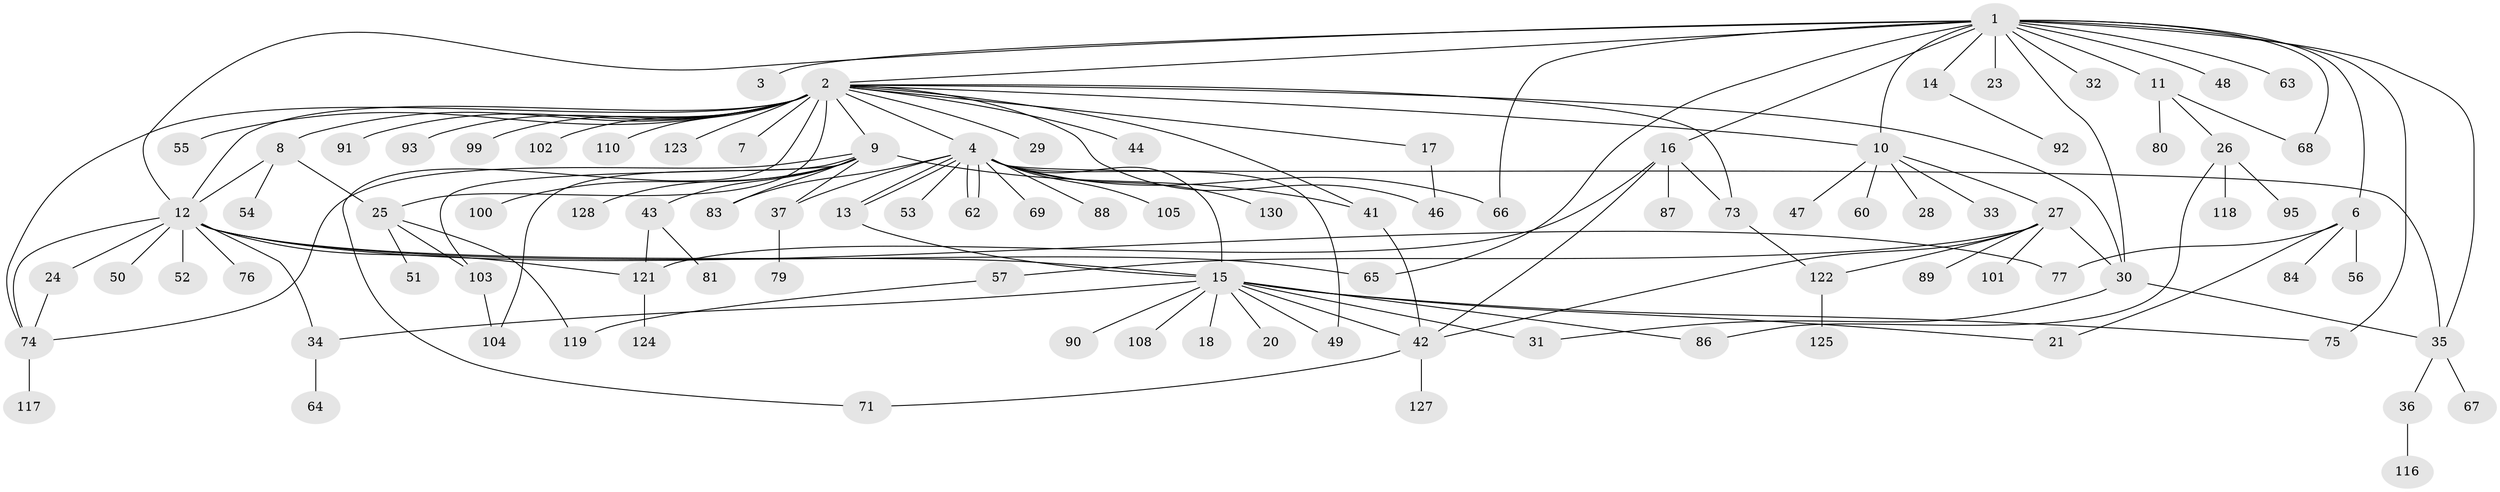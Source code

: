 // Generated by graph-tools (version 1.1) at 2025/23/03/03/25 07:23:51]
// undirected, 100 vertices, 139 edges
graph export_dot {
graph [start="1"]
  node [color=gray90,style=filled];
  1 [super="+115"];
  2 [super="+22"];
  3;
  4 [super="+5"];
  6 [super="+78"];
  7;
  8 [super="+19"];
  9 [super="+85"];
  10 [super="+107"];
  11 [super="+72"];
  12 [super="+59"];
  13 [super="+109"];
  14;
  15 [super="+38"];
  16 [super="+120"];
  17 [super="+39"];
  18;
  20;
  21;
  23;
  24;
  25 [super="+70"];
  26 [super="+94"];
  27 [super="+106"];
  28 [super="+113"];
  29;
  30 [super="+40"];
  31 [super="+82"];
  32;
  33;
  34 [super="+58"];
  35 [super="+114"];
  36 [super="+98"];
  37;
  41 [super="+45"];
  42 [super="+112"];
  43;
  44;
  46;
  47;
  48;
  49;
  50;
  51;
  52;
  53;
  54;
  55;
  56 [super="+61"];
  57 [super="+111"];
  60;
  62;
  63;
  64;
  65;
  66 [super="+129"];
  67;
  68;
  69 [super="+97"];
  71;
  73;
  74 [super="+96"];
  75;
  76;
  77;
  79;
  80;
  81;
  83;
  84;
  86;
  87;
  88;
  89;
  90;
  91;
  92;
  93;
  95;
  99;
  100;
  101;
  102;
  103;
  104;
  105;
  108;
  110;
  116;
  117;
  118;
  119;
  121 [super="+126"];
  122;
  123;
  124;
  125;
  127;
  128;
  130;
  1 -- 2;
  1 -- 3;
  1 -- 6;
  1 -- 10;
  1 -- 11;
  1 -- 12 [weight=2];
  1 -- 14;
  1 -- 16;
  1 -- 23;
  1 -- 30;
  1 -- 32;
  1 -- 35;
  1 -- 48;
  1 -- 63;
  1 -- 65;
  1 -- 66;
  1 -- 68;
  1 -- 75;
  2 -- 4;
  2 -- 7;
  2 -- 8;
  2 -- 9;
  2 -- 10;
  2 -- 12;
  2 -- 17;
  2 -- 25;
  2 -- 30;
  2 -- 44;
  2 -- 46;
  2 -- 55;
  2 -- 71;
  2 -- 73;
  2 -- 74;
  2 -- 91;
  2 -- 93;
  2 -- 99;
  2 -- 102;
  2 -- 110;
  2 -- 123;
  2 -- 29;
  2 -- 41;
  4 -- 13;
  4 -- 13;
  4 -- 15;
  4 -- 37;
  4 -- 49;
  4 -- 53;
  4 -- 62;
  4 -- 62;
  4 -- 66;
  4 -- 69;
  4 -- 83;
  4 -- 88;
  4 -- 105;
  4 -- 130;
  4 -- 35;
  6 -- 56;
  6 -- 77;
  6 -- 21;
  6 -- 84;
  8 -- 12;
  8 -- 25;
  8 -- 54;
  9 -- 37;
  9 -- 41;
  9 -- 43;
  9 -- 74;
  9 -- 83;
  9 -- 100;
  9 -- 103;
  9 -- 104;
  9 -- 128;
  10 -- 27;
  10 -- 28;
  10 -- 33;
  10 -- 47;
  10 -- 60;
  11 -- 26;
  11 -- 80;
  11 -- 68;
  12 -- 15 [weight=2];
  12 -- 24;
  12 -- 34;
  12 -- 50;
  12 -- 52;
  12 -- 65;
  12 -- 76;
  12 -- 77;
  12 -- 74;
  12 -- 121;
  13 -- 15;
  14 -- 92;
  15 -- 18;
  15 -- 20;
  15 -- 21;
  15 -- 34;
  15 -- 75;
  15 -- 86;
  15 -- 90;
  15 -- 108;
  15 -- 49;
  15 -- 42;
  15 -- 31;
  16 -- 42;
  16 -- 73;
  16 -- 87;
  16 -- 121;
  17 -- 46;
  24 -- 74;
  25 -- 51;
  25 -- 103;
  25 -- 119;
  26 -- 86;
  26 -- 95;
  26 -- 118;
  27 -- 42;
  27 -- 57;
  27 -- 89;
  27 -- 101;
  27 -- 122;
  27 -- 30;
  30 -- 31;
  30 -- 35;
  34 -- 64;
  35 -- 36;
  35 -- 67;
  36 -- 116;
  37 -- 79;
  41 -- 42;
  42 -- 71;
  42 -- 127;
  43 -- 81;
  43 -- 121;
  57 -- 119;
  73 -- 122;
  74 -- 117;
  103 -- 104;
  121 -- 124;
  122 -- 125;
}
